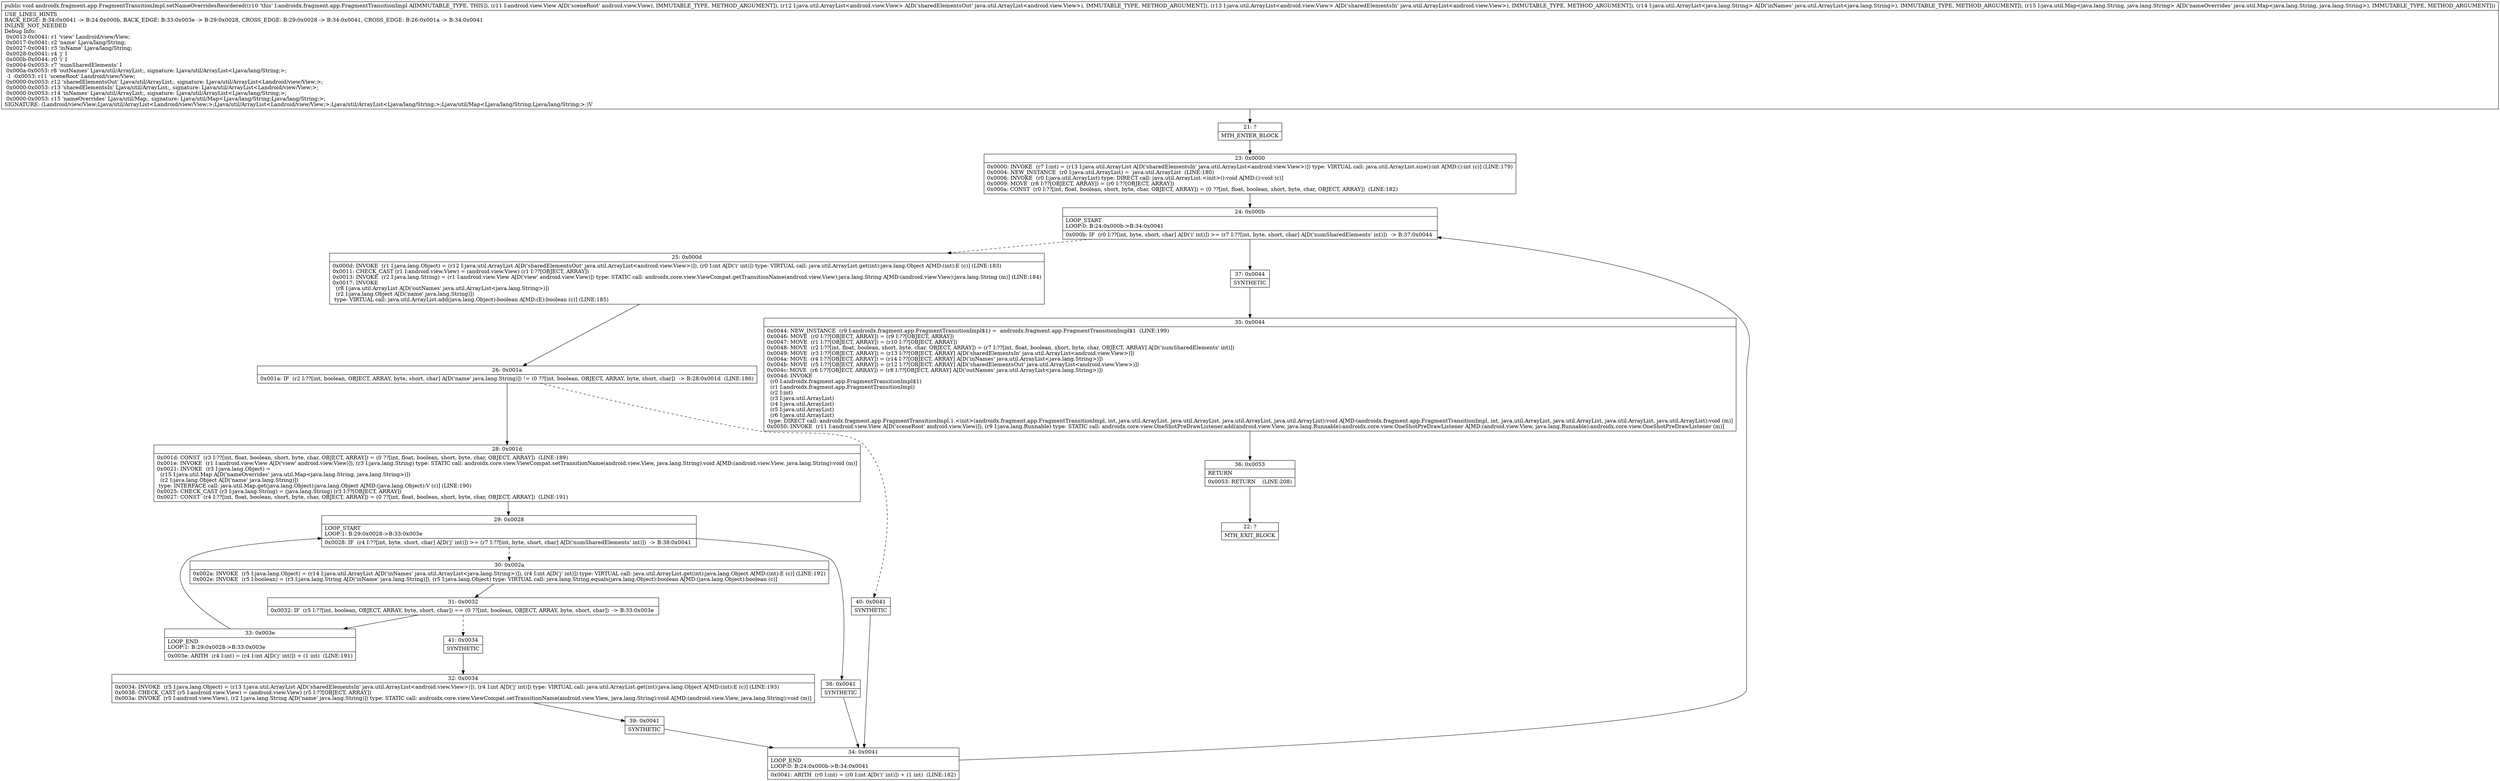 digraph "CFG forandroidx.fragment.app.FragmentTransitionImpl.setNameOverridesReordered(Landroid\/view\/View;Ljava\/util\/ArrayList;Ljava\/util\/ArrayList;Ljava\/util\/ArrayList;Ljava\/util\/Map;)V" {
Node_21 [shape=record,label="{21\:\ ?|MTH_ENTER_BLOCK\l}"];
Node_23 [shape=record,label="{23\:\ 0x0000|0x0000: INVOKE  (r7 I:int) = (r13 I:java.util.ArrayList A[D('sharedElementsIn' java.util.ArrayList\<android.view.View\>)]) type: VIRTUAL call: java.util.ArrayList.size():int A[MD:():int (c)] (LINE:179)\l0x0004: NEW_INSTANCE  (r0 I:java.util.ArrayList) =  java.util.ArrayList  (LINE:180)\l0x0006: INVOKE  (r0 I:java.util.ArrayList) type: DIRECT call: java.util.ArrayList.\<init\>():void A[MD:():void (c)]\l0x0009: MOVE  (r8 I:??[OBJECT, ARRAY]) = (r0 I:??[OBJECT, ARRAY]) \l0x000a: CONST  (r0 I:??[int, float, boolean, short, byte, char, OBJECT, ARRAY]) = (0 ??[int, float, boolean, short, byte, char, OBJECT, ARRAY])  (LINE:182)\l}"];
Node_24 [shape=record,label="{24\:\ 0x000b|LOOP_START\lLOOP:0: B:24:0x000b\-\>B:34:0x0041\l|0x000b: IF  (r0 I:??[int, byte, short, char] A[D('i' int)]) \>= (r7 I:??[int, byte, short, char] A[D('numSharedElements' int)])  \-\> B:37:0x0044 \l}"];
Node_25 [shape=record,label="{25\:\ 0x000d|0x000d: INVOKE  (r1 I:java.lang.Object) = (r12 I:java.util.ArrayList A[D('sharedElementsOut' java.util.ArrayList\<android.view.View\>)]), (r0 I:int A[D('i' int)]) type: VIRTUAL call: java.util.ArrayList.get(int):java.lang.Object A[MD:(int):E (c)] (LINE:183)\l0x0011: CHECK_CAST (r1 I:android.view.View) = (android.view.View) (r1 I:??[OBJECT, ARRAY]) \l0x0013: INVOKE  (r2 I:java.lang.String) = (r1 I:android.view.View A[D('view' android.view.View)]) type: STATIC call: androidx.core.view.ViewCompat.getTransitionName(android.view.View):java.lang.String A[MD:(android.view.View):java.lang.String (m)] (LINE:184)\l0x0017: INVOKE  \l  (r8 I:java.util.ArrayList A[D('outNames' java.util.ArrayList\<java.lang.String\>)])\l  (r2 I:java.lang.Object A[D('name' java.lang.String)])\l type: VIRTUAL call: java.util.ArrayList.add(java.lang.Object):boolean A[MD:(E):boolean (c)] (LINE:185)\l}"];
Node_26 [shape=record,label="{26\:\ 0x001a|0x001a: IF  (r2 I:??[int, boolean, OBJECT, ARRAY, byte, short, char] A[D('name' java.lang.String)]) != (0 ??[int, boolean, OBJECT, ARRAY, byte, short, char])  \-\> B:28:0x001d  (LINE:186)\l}"];
Node_28 [shape=record,label="{28\:\ 0x001d|0x001d: CONST  (r3 I:??[int, float, boolean, short, byte, char, OBJECT, ARRAY]) = (0 ??[int, float, boolean, short, byte, char, OBJECT, ARRAY])  (LINE:189)\l0x001e: INVOKE  (r1 I:android.view.View A[D('view' android.view.View)]), (r3 I:java.lang.String) type: STATIC call: androidx.core.view.ViewCompat.setTransitionName(android.view.View, java.lang.String):void A[MD:(android.view.View, java.lang.String):void (m)]\l0x0021: INVOKE  (r3 I:java.lang.Object) = \l  (r15 I:java.util.Map A[D('nameOverrides' java.util.Map\<java.lang.String, java.lang.String\>)])\l  (r2 I:java.lang.Object A[D('name' java.lang.String)])\l type: INTERFACE call: java.util.Map.get(java.lang.Object):java.lang.Object A[MD:(java.lang.Object):V (c)] (LINE:190)\l0x0025: CHECK_CAST (r3 I:java.lang.String) = (java.lang.String) (r3 I:??[OBJECT, ARRAY]) \l0x0027: CONST  (r4 I:??[int, float, boolean, short, byte, char, OBJECT, ARRAY]) = (0 ??[int, float, boolean, short, byte, char, OBJECT, ARRAY])  (LINE:191)\l}"];
Node_29 [shape=record,label="{29\:\ 0x0028|LOOP_START\lLOOP:1: B:29:0x0028\-\>B:33:0x003e\l|0x0028: IF  (r4 I:??[int, byte, short, char] A[D('j' int)]) \>= (r7 I:??[int, byte, short, char] A[D('numSharedElements' int)])  \-\> B:38:0x0041 \l}"];
Node_30 [shape=record,label="{30\:\ 0x002a|0x002a: INVOKE  (r5 I:java.lang.Object) = (r14 I:java.util.ArrayList A[D('inNames' java.util.ArrayList\<java.lang.String\>)]), (r4 I:int A[D('j' int)]) type: VIRTUAL call: java.util.ArrayList.get(int):java.lang.Object A[MD:(int):E (c)] (LINE:192)\l0x002e: INVOKE  (r5 I:boolean) = (r3 I:java.lang.String A[D('inName' java.lang.String)]), (r5 I:java.lang.Object) type: VIRTUAL call: java.lang.String.equals(java.lang.Object):boolean A[MD:(java.lang.Object):boolean (c)]\l}"];
Node_31 [shape=record,label="{31\:\ 0x0032|0x0032: IF  (r5 I:??[int, boolean, OBJECT, ARRAY, byte, short, char]) == (0 ??[int, boolean, OBJECT, ARRAY, byte, short, char])  \-\> B:33:0x003e \l}"];
Node_33 [shape=record,label="{33\:\ 0x003e|LOOP_END\lLOOP:1: B:29:0x0028\-\>B:33:0x003e\l|0x003e: ARITH  (r4 I:int) = (r4 I:int A[D('j' int)]) + (1 int)  (LINE:191)\l}"];
Node_41 [shape=record,label="{41\:\ 0x0034|SYNTHETIC\l}"];
Node_32 [shape=record,label="{32\:\ 0x0034|0x0034: INVOKE  (r5 I:java.lang.Object) = (r13 I:java.util.ArrayList A[D('sharedElementsIn' java.util.ArrayList\<android.view.View\>)]), (r4 I:int A[D('j' int)]) type: VIRTUAL call: java.util.ArrayList.get(int):java.lang.Object A[MD:(int):E (c)] (LINE:193)\l0x0038: CHECK_CAST (r5 I:android.view.View) = (android.view.View) (r5 I:??[OBJECT, ARRAY]) \l0x003a: INVOKE  (r5 I:android.view.View), (r2 I:java.lang.String A[D('name' java.lang.String)]) type: STATIC call: androidx.core.view.ViewCompat.setTransitionName(android.view.View, java.lang.String):void A[MD:(android.view.View, java.lang.String):void (m)]\l}"];
Node_39 [shape=record,label="{39\:\ 0x0041|SYNTHETIC\l}"];
Node_34 [shape=record,label="{34\:\ 0x0041|LOOP_END\lLOOP:0: B:24:0x000b\-\>B:34:0x0041\l|0x0041: ARITH  (r0 I:int) = (r0 I:int A[D('i' int)]) + (1 int)  (LINE:182)\l}"];
Node_38 [shape=record,label="{38\:\ 0x0041|SYNTHETIC\l}"];
Node_40 [shape=record,label="{40\:\ 0x0041|SYNTHETIC\l}"];
Node_37 [shape=record,label="{37\:\ 0x0044|SYNTHETIC\l}"];
Node_35 [shape=record,label="{35\:\ 0x0044|0x0044: NEW_INSTANCE  (r9 I:androidx.fragment.app.FragmentTransitionImpl$1) =  androidx.fragment.app.FragmentTransitionImpl$1  (LINE:199)\l0x0046: MOVE  (r0 I:??[OBJECT, ARRAY]) = (r9 I:??[OBJECT, ARRAY]) \l0x0047: MOVE  (r1 I:??[OBJECT, ARRAY]) = (r10 I:??[OBJECT, ARRAY]) \l0x0048: MOVE  (r2 I:??[int, float, boolean, short, byte, char, OBJECT, ARRAY]) = (r7 I:??[int, float, boolean, short, byte, char, OBJECT, ARRAY] A[D('numSharedElements' int)]) \l0x0049: MOVE  (r3 I:??[OBJECT, ARRAY]) = (r13 I:??[OBJECT, ARRAY] A[D('sharedElementsIn' java.util.ArrayList\<android.view.View\>)]) \l0x004a: MOVE  (r4 I:??[OBJECT, ARRAY]) = (r14 I:??[OBJECT, ARRAY] A[D('inNames' java.util.ArrayList\<java.lang.String\>)]) \l0x004b: MOVE  (r5 I:??[OBJECT, ARRAY]) = (r12 I:??[OBJECT, ARRAY] A[D('sharedElementsOut' java.util.ArrayList\<android.view.View\>)]) \l0x004c: MOVE  (r6 I:??[OBJECT, ARRAY]) = (r8 I:??[OBJECT, ARRAY] A[D('outNames' java.util.ArrayList\<java.lang.String\>)]) \l0x004d: INVOKE  \l  (r0 I:androidx.fragment.app.FragmentTransitionImpl$1)\l  (r1 I:androidx.fragment.app.FragmentTransitionImpl)\l  (r2 I:int)\l  (r3 I:java.util.ArrayList)\l  (r4 I:java.util.ArrayList)\l  (r5 I:java.util.ArrayList)\l  (r6 I:java.util.ArrayList)\l type: DIRECT call: androidx.fragment.app.FragmentTransitionImpl.1.\<init\>(androidx.fragment.app.FragmentTransitionImpl, int, java.util.ArrayList, java.util.ArrayList, java.util.ArrayList, java.util.ArrayList):void A[MD:(androidx.fragment.app.FragmentTransitionImpl, int, java.util.ArrayList, java.util.ArrayList, java.util.ArrayList, java.util.ArrayList):void (m)]\l0x0050: INVOKE  (r11 I:android.view.View A[D('sceneRoot' android.view.View)]), (r9 I:java.lang.Runnable) type: STATIC call: androidx.core.view.OneShotPreDrawListener.add(android.view.View, java.lang.Runnable):androidx.core.view.OneShotPreDrawListener A[MD:(android.view.View, java.lang.Runnable):androidx.core.view.OneShotPreDrawListener (m)]\l}"];
Node_36 [shape=record,label="{36\:\ 0x0053|RETURN\l|0x0053: RETURN    (LINE:208)\l}"];
Node_22 [shape=record,label="{22\:\ ?|MTH_EXIT_BLOCK\l}"];
MethodNode[shape=record,label="{public void androidx.fragment.app.FragmentTransitionImpl.setNameOverridesReordered((r10 'this' I:androidx.fragment.app.FragmentTransitionImpl A[IMMUTABLE_TYPE, THIS]), (r11 I:android.view.View A[D('sceneRoot' android.view.View), IMMUTABLE_TYPE, METHOD_ARGUMENT]), (r12 I:java.util.ArrayList\<android.view.View\> A[D('sharedElementsOut' java.util.ArrayList\<android.view.View\>), IMMUTABLE_TYPE, METHOD_ARGUMENT]), (r13 I:java.util.ArrayList\<android.view.View\> A[D('sharedElementsIn' java.util.ArrayList\<android.view.View\>), IMMUTABLE_TYPE, METHOD_ARGUMENT]), (r14 I:java.util.ArrayList\<java.lang.String\> A[D('inNames' java.util.ArrayList\<java.lang.String\>), IMMUTABLE_TYPE, METHOD_ARGUMENT]), (r15 I:java.util.Map\<java.lang.String, java.lang.String\> A[D('nameOverrides' java.util.Map\<java.lang.String, java.lang.String\>), IMMUTABLE_TYPE, METHOD_ARGUMENT]))  | USE_LINES_HINTS\lBACK_EDGE: B:34:0x0041 \-\> B:24:0x000b, BACK_EDGE: B:33:0x003e \-\> B:29:0x0028, CROSS_EDGE: B:29:0x0028 \-\> B:34:0x0041, CROSS_EDGE: B:26:0x001a \-\> B:34:0x0041\lINLINE_NOT_NEEDED\lDebug Info:\l  0x0013\-0x0041: r1 'view' Landroid\/view\/View;\l  0x0017\-0x0041: r2 'name' Ljava\/lang\/String;\l  0x0027\-0x0041: r3 'inName' Ljava\/lang\/String;\l  0x0028\-0x0041: r4 'j' I\l  0x000b\-0x0044: r0 'i' I\l  0x0004\-0x0053: r7 'numSharedElements' I\l  0x000a\-0x0053: r8 'outNames' Ljava\/util\/ArrayList;, signature: Ljava\/util\/ArrayList\<Ljava\/lang\/String;\>;\l  \-1 \-0x0053: r11 'sceneRoot' Landroid\/view\/View;\l  0x0000\-0x0053: r12 'sharedElementsOut' Ljava\/util\/ArrayList;, signature: Ljava\/util\/ArrayList\<Landroid\/view\/View;\>;\l  0x0000\-0x0053: r13 'sharedElementsIn' Ljava\/util\/ArrayList;, signature: Ljava\/util\/ArrayList\<Landroid\/view\/View;\>;\l  0x0000\-0x0053: r14 'inNames' Ljava\/util\/ArrayList;, signature: Ljava\/util\/ArrayList\<Ljava\/lang\/String;\>;\l  0x0000\-0x0053: r15 'nameOverrides' Ljava\/util\/Map;, signature: Ljava\/util\/Map\<Ljava\/lang\/String;Ljava\/lang\/String;\>;\lSIGNATURE: (Landroid\/view\/View;Ljava\/util\/ArrayList\<Landroid\/view\/View;\>;Ljava\/util\/ArrayList\<Landroid\/view\/View;\>;Ljava\/util\/ArrayList\<Ljava\/lang\/String;\>;Ljava\/util\/Map\<Ljava\/lang\/String;Ljava\/lang\/String;\>;)V\l}"];
MethodNode -> Node_21;Node_21 -> Node_23;
Node_23 -> Node_24;
Node_24 -> Node_25[style=dashed];
Node_24 -> Node_37;
Node_25 -> Node_26;
Node_26 -> Node_28;
Node_26 -> Node_40[style=dashed];
Node_28 -> Node_29;
Node_29 -> Node_30[style=dashed];
Node_29 -> Node_38;
Node_30 -> Node_31;
Node_31 -> Node_33;
Node_31 -> Node_41[style=dashed];
Node_33 -> Node_29;
Node_41 -> Node_32;
Node_32 -> Node_39;
Node_39 -> Node_34;
Node_34 -> Node_24;
Node_38 -> Node_34;
Node_40 -> Node_34;
Node_37 -> Node_35;
Node_35 -> Node_36;
Node_36 -> Node_22;
}

